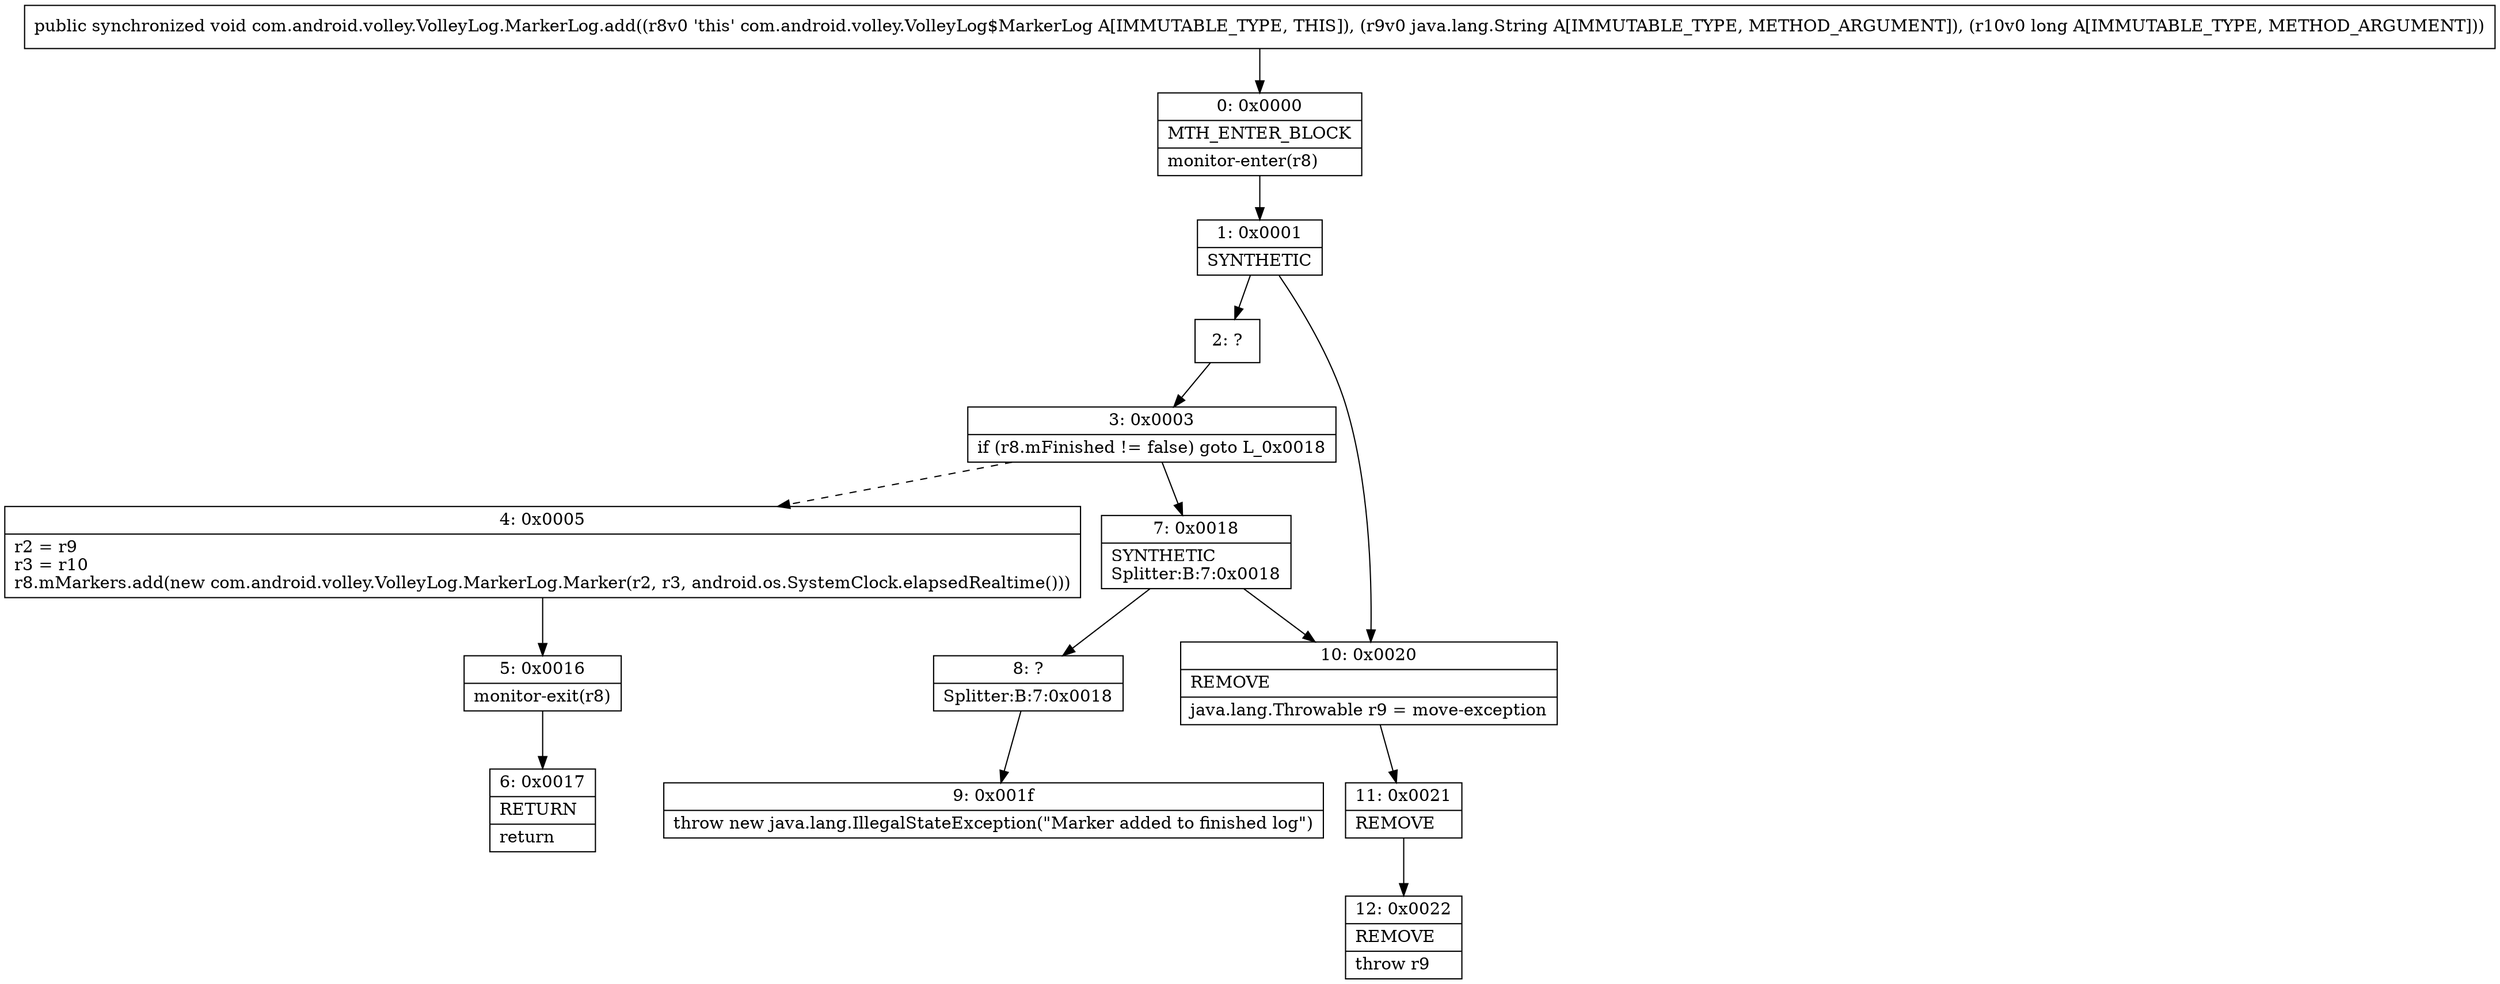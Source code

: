 digraph "CFG forcom.android.volley.VolleyLog.MarkerLog.add(Ljava\/lang\/String;J)V" {
Node_0 [shape=record,label="{0\:\ 0x0000|MTH_ENTER_BLOCK\l|monitor\-enter(r8)\l}"];
Node_1 [shape=record,label="{1\:\ 0x0001|SYNTHETIC\l}"];
Node_2 [shape=record,label="{2\:\ ?}"];
Node_3 [shape=record,label="{3\:\ 0x0003|if (r8.mFinished != false) goto L_0x0018\l}"];
Node_4 [shape=record,label="{4\:\ 0x0005|r2 = r9\lr3 = r10\lr8.mMarkers.add(new com.android.volley.VolleyLog.MarkerLog.Marker(r2, r3, android.os.SystemClock.elapsedRealtime()))\l}"];
Node_5 [shape=record,label="{5\:\ 0x0016|monitor\-exit(r8)\l}"];
Node_6 [shape=record,label="{6\:\ 0x0017|RETURN\l|return\l}"];
Node_7 [shape=record,label="{7\:\ 0x0018|SYNTHETIC\lSplitter:B:7:0x0018\l}"];
Node_8 [shape=record,label="{8\:\ ?|Splitter:B:7:0x0018\l}"];
Node_9 [shape=record,label="{9\:\ 0x001f|throw new java.lang.IllegalStateException(\"Marker added to finished log\")\l}"];
Node_10 [shape=record,label="{10\:\ 0x0020|REMOVE\l|java.lang.Throwable r9 = move\-exception\l}"];
Node_11 [shape=record,label="{11\:\ 0x0021|REMOVE\l}"];
Node_12 [shape=record,label="{12\:\ 0x0022|REMOVE\l|throw r9\l}"];
MethodNode[shape=record,label="{public synchronized void com.android.volley.VolleyLog.MarkerLog.add((r8v0 'this' com.android.volley.VolleyLog$MarkerLog A[IMMUTABLE_TYPE, THIS]), (r9v0 java.lang.String A[IMMUTABLE_TYPE, METHOD_ARGUMENT]), (r10v0 long A[IMMUTABLE_TYPE, METHOD_ARGUMENT])) }"];
MethodNode -> Node_0;
Node_0 -> Node_1;
Node_1 -> Node_2;
Node_1 -> Node_10;
Node_2 -> Node_3;
Node_3 -> Node_4[style=dashed];
Node_3 -> Node_7;
Node_4 -> Node_5;
Node_5 -> Node_6;
Node_7 -> Node_8;
Node_7 -> Node_10;
Node_8 -> Node_9;
Node_10 -> Node_11;
Node_11 -> Node_12;
}

